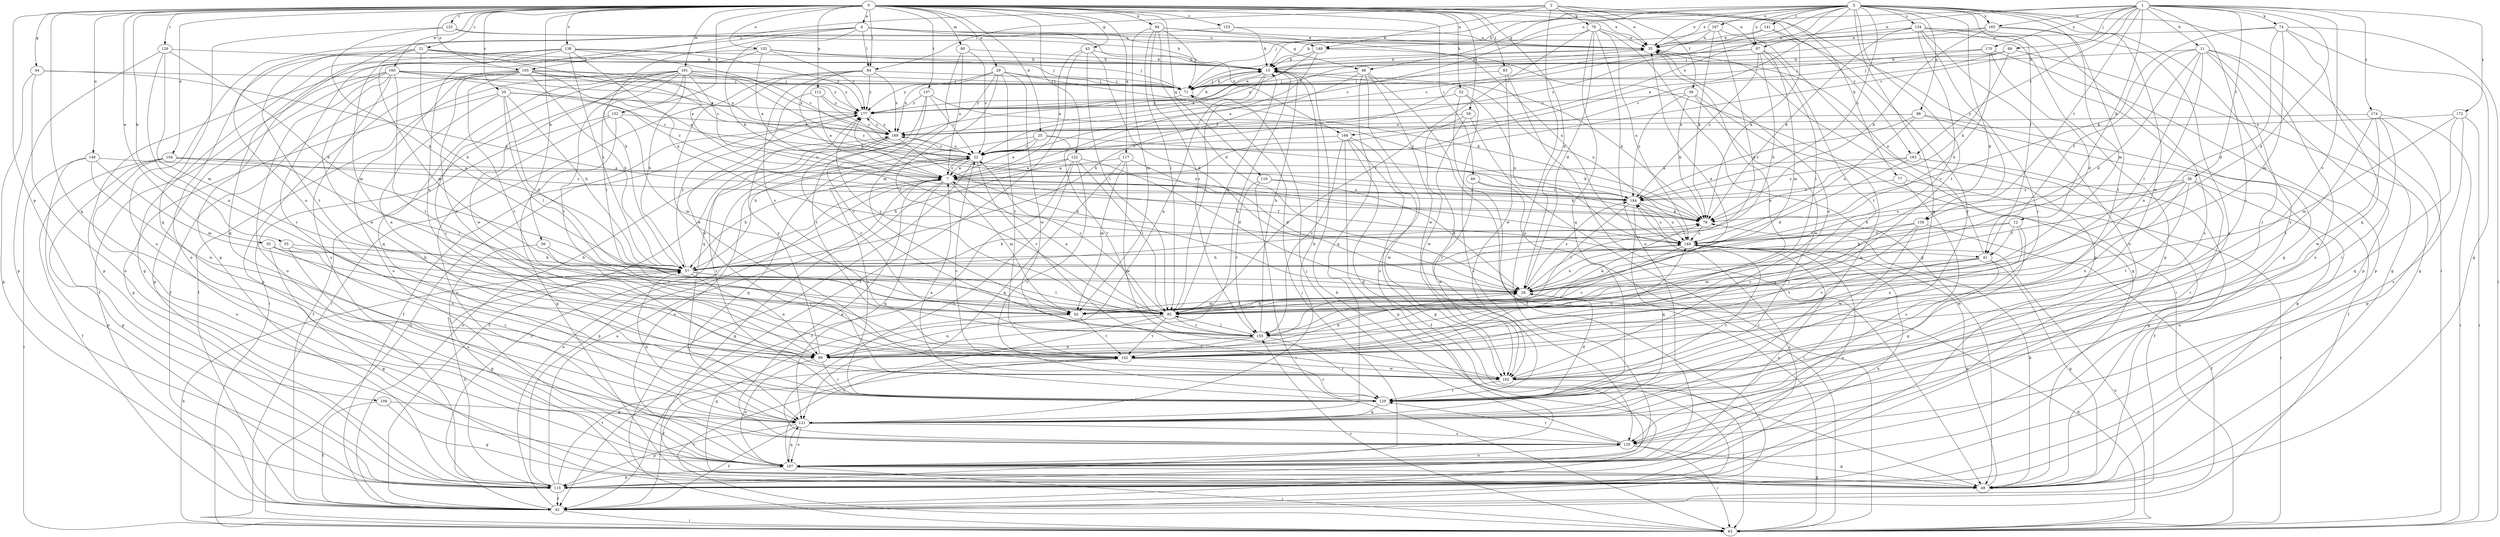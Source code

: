 strict digraph  {
0;
1;
2;
3;
4;
7;
11;
12;
15;
20;
21;
22;
25;
28;
29;
30;
35;
36;
39;
41;
42;
43;
44;
48;
49;
52;
55;
56;
57;
59;
60;
63;
69;
71;
74;
76;
77;
78;
83;
84;
85;
90;
92;
94;
97;
98;
99;
102;
104;
105;
107;
108;
112;
113;
116;
117;
121;
122;
123;
126;
129;
134;
135;
137;
138;
139;
141;
142;
146;
148;
149;
152;
153;
155;
160;
161;
162;
165;
167;
168;
169;
170;
172;
174;
177;
183;
184;
0 -> 4  [label=a];
0 -> 20  [label=c];
0 -> 21  [label=c];
0 -> 25  [label=d];
0 -> 28  [label=d];
0 -> 29  [label=e];
0 -> 30  [label=e];
0 -> 35  [label=e];
0 -> 43  [label=g];
0 -> 44  [label=g];
0 -> 52  [label=h];
0 -> 55  [label=h];
0 -> 56  [label=h];
0 -> 59  [label=i];
0 -> 60  [label=i];
0 -> 83  [label=l];
0 -> 84  [label=l];
0 -> 90  [label=m];
0 -> 94  [label=n];
0 -> 97  [label=n];
0 -> 102  [label=o];
0 -> 104  [label=o];
0 -> 105  [label=o];
0 -> 108  [label=p];
0 -> 112  [label=p];
0 -> 116  [label=q];
0 -> 117  [label=q];
0 -> 121  [label=q];
0 -> 122  [label=r];
0 -> 123  [label=r];
0 -> 126  [label=r];
0 -> 137  [label=t];
0 -> 138  [label=t];
0 -> 146  [label=u];
0 -> 152  [label=v];
0 -> 153  [label=v];
0 -> 160  [label=w];
0 -> 161  [label=w];
0 -> 183  [label=z];
0 -> 139  [label=y];
1 -> 11  [label=b];
1 -> 12  [label=b];
1 -> 22  [label=c];
1 -> 28  [label=d];
1 -> 35  [label=e];
1 -> 36  [label=f];
1 -> 69  [label=j];
1 -> 74  [label=k];
1 -> 97  [label=n];
1 -> 129  [label=r];
1 -> 139  [label=t];
1 -> 155  [label=v];
1 -> 165  [label=x];
1 -> 170  [label=y];
1 -> 172  [label=y];
1 -> 174  [label=y];
1 -> 183  [label=z];
2 -> 35  [label=e];
2 -> 39  [label=f];
2 -> 76  [label=k];
2 -> 77  [label=k];
2 -> 84  [label=l];
2 -> 105  [label=o];
2 -> 107  [label=o];
2 -> 148  [label=u];
3 -> 7  [label=a];
3 -> 15  [label=b];
3 -> 22  [label=c];
3 -> 28  [label=d];
3 -> 35  [label=e];
3 -> 41  [label=f];
3 -> 48  [label=g];
3 -> 63  [label=i];
3 -> 71  [label=j];
3 -> 92  [label=m];
3 -> 97  [label=n];
3 -> 98  [label=n];
3 -> 121  [label=q];
3 -> 134  [label=s];
3 -> 135  [label=s];
3 -> 141  [label=t];
3 -> 142  [label=t];
3 -> 148  [label=u];
3 -> 162  [label=w];
3 -> 165  [label=x];
3 -> 167  [label=x];
3 -> 168  [label=x];
3 -> 184  [label=z];
4 -> 35  [label=e];
4 -> 48  [label=g];
4 -> 57  [label=h];
4 -> 78  [label=k];
4 -> 84  [label=l];
4 -> 99  [label=n];
4 -> 113  [label=p];
4 -> 148  [label=u];
4 -> 168  [label=x];
7 -> 22  [label=c];
7 -> 41  [label=f];
7 -> 49  [label=g];
7 -> 57  [label=h];
7 -> 78  [label=k];
7 -> 92  [label=m];
7 -> 113  [label=p];
7 -> 121  [label=q];
7 -> 184  [label=z];
11 -> 15  [label=b];
11 -> 28  [label=d];
11 -> 41  [label=f];
11 -> 49  [label=g];
11 -> 85  [label=l];
11 -> 99  [label=n];
11 -> 107  [label=o];
11 -> 113  [label=p];
11 -> 129  [label=r];
12 -> 41  [label=f];
12 -> 57  [label=h];
12 -> 99  [label=n];
12 -> 149  [label=u];
12 -> 162  [label=w];
15 -> 71  [label=j];
15 -> 78  [label=k];
15 -> 85  [label=l];
15 -> 99  [label=n];
15 -> 149  [label=u];
15 -> 169  [label=x];
20 -> 22  [label=c];
20 -> 28  [label=d];
20 -> 57  [label=h];
20 -> 85  [label=l];
20 -> 99  [label=n];
20 -> 113  [label=p];
20 -> 177  [label=y];
21 -> 7  [label=a];
21 -> 15  [label=b];
21 -> 57  [label=h];
21 -> 71  [label=j];
21 -> 92  [label=m];
21 -> 99  [label=n];
21 -> 142  [label=t];
22 -> 7  [label=a];
22 -> 63  [label=i];
22 -> 107  [label=o];
22 -> 121  [label=q];
22 -> 155  [label=v];
22 -> 169  [label=x];
25 -> 7  [label=a];
25 -> 22  [label=c];
25 -> 57  [label=h];
25 -> 78  [label=k];
25 -> 155  [label=v];
28 -> 85  [label=l];
28 -> 92  [label=m];
28 -> 149  [label=u];
28 -> 184  [label=z];
29 -> 71  [label=j];
29 -> 78  [label=k];
29 -> 85  [label=l];
29 -> 121  [label=q];
29 -> 142  [label=t];
29 -> 162  [label=w];
29 -> 169  [label=x];
29 -> 177  [label=y];
30 -> 49  [label=g];
30 -> 57  [label=h];
30 -> 85  [label=l];
30 -> 99  [label=n];
35 -> 15  [label=b];
35 -> 49  [label=g];
35 -> 71  [label=j];
36 -> 57  [label=h];
36 -> 99  [label=n];
36 -> 107  [label=o];
36 -> 129  [label=r];
36 -> 142  [label=t];
36 -> 149  [label=u];
36 -> 184  [label=z];
39 -> 78  [label=k];
39 -> 121  [label=q];
39 -> 162  [label=w];
39 -> 177  [label=y];
39 -> 184  [label=z];
41 -> 35  [label=e];
41 -> 49  [label=g];
41 -> 85  [label=l];
41 -> 92  [label=m];
41 -> 121  [label=q];
41 -> 155  [label=v];
42 -> 7  [label=a];
42 -> 15  [label=b];
42 -> 22  [label=c];
42 -> 63  [label=i];
42 -> 169  [label=x];
43 -> 7  [label=a];
43 -> 15  [label=b];
43 -> 28  [label=d];
43 -> 42  [label=f];
43 -> 85  [label=l];
44 -> 71  [label=j];
44 -> 78  [label=k];
44 -> 107  [label=o];
44 -> 113  [label=p];
48 -> 57  [label=h];
48 -> 63  [label=i];
48 -> 71  [label=j];
48 -> 107  [label=o];
48 -> 121  [label=q];
48 -> 162  [label=w];
49 -> 78  [label=k];
49 -> 149  [label=u];
52 -> 42  [label=f];
52 -> 135  [label=s];
52 -> 149  [label=u];
52 -> 177  [label=y];
55 -> 57  [label=h];
55 -> 129  [label=r];
55 -> 135  [label=s];
56 -> 49  [label=g];
56 -> 57  [label=h];
56 -> 142  [label=t];
57 -> 28  [label=d];
57 -> 78  [label=k];
57 -> 85  [label=l];
57 -> 99  [label=n];
57 -> 177  [label=y];
59 -> 63  [label=i];
59 -> 129  [label=r];
59 -> 162  [label=w];
59 -> 169  [label=x];
60 -> 63  [label=i];
60 -> 162  [label=w];
60 -> 184  [label=z];
63 -> 28  [label=d];
63 -> 57  [label=h];
63 -> 142  [label=t];
63 -> 149  [label=u];
63 -> 155  [label=v];
63 -> 177  [label=y];
69 -> 15  [label=b];
69 -> 22  [label=c];
69 -> 49  [label=g];
69 -> 71  [label=j];
69 -> 78  [label=k];
71 -> 15  [label=b];
71 -> 177  [label=y];
74 -> 28  [label=d];
74 -> 35  [label=e];
74 -> 49  [label=g];
74 -> 63  [label=i];
74 -> 78  [label=k];
74 -> 92  [label=m];
74 -> 121  [label=q];
76 -> 22  [label=c];
76 -> 28  [label=d];
76 -> 35  [label=e];
76 -> 49  [label=g];
76 -> 85  [label=l];
76 -> 107  [label=o];
76 -> 121  [label=q];
76 -> 149  [label=u];
77 -> 63  [label=i];
77 -> 135  [label=s];
77 -> 184  [label=z];
78 -> 149  [label=u];
83 -> 49  [label=g];
83 -> 71  [label=j];
83 -> 162  [label=w];
84 -> 63  [label=i];
84 -> 71  [label=j];
84 -> 78  [label=k];
84 -> 155  [label=v];
84 -> 162  [label=w];
84 -> 169  [label=x];
84 -> 177  [label=y];
85 -> 7  [label=a];
85 -> 15  [label=b];
85 -> 22  [label=c];
85 -> 28  [label=d];
85 -> 35  [label=e];
85 -> 78  [label=k];
85 -> 99  [label=n];
85 -> 107  [label=o];
85 -> 142  [label=t];
85 -> 155  [label=v];
85 -> 177  [label=y];
90 -> 7  [label=a];
90 -> 15  [label=b];
90 -> 22  [label=c];
90 -> 92  [label=m];
92 -> 49  [label=g];
92 -> 142  [label=t];
94 -> 28  [label=d];
94 -> 35  [label=e];
94 -> 71  [label=j];
94 -> 85  [label=l];
94 -> 92  [label=m];
94 -> 149  [label=u];
94 -> 155  [label=v];
97 -> 15  [label=b];
97 -> 57  [label=h];
97 -> 85  [label=l];
97 -> 92  [label=m];
97 -> 142  [label=t];
97 -> 177  [label=y];
97 -> 184  [label=z];
98 -> 42  [label=f];
98 -> 49  [label=g];
98 -> 149  [label=u];
98 -> 169  [label=x];
98 -> 184  [label=z];
99 -> 15  [label=b];
99 -> 28  [label=d];
99 -> 35  [label=e];
99 -> 107  [label=o];
99 -> 129  [label=r];
99 -> 177  [label=y];
102 -> 7  [label=a];
102 -> 15  [label=b];
102 -> 71  [label=j];
102 -> 92  [label=m];
102 -> 113  [label=p];
102 -> 177  [label=y];
104 -> 7  [label=a];
104 -> 42  [label=f];
104 -> 85  [label=l];
104 -> 107  [label=o];
104 -> 113  [label=p];
104 -> 184  [label=z];
105 -> 7  [label=a];
105 -> 22  [label=c];
105 -> 42  [label=f];
105 -> 57  [label=h];
105 -> 71  [label=j];
105 -> 99  [label=n];
105 -> 107  [label=o];
105 -> 113  [label=p];
105 -> 142  [label=t];
105 -> 169  [label=x];
107 -> 49  [label=g];
107 -> 63  [label=i];
107 -> 113  [label=p];
107 -> 121  [label=q];
107 -> 149  [label=u];
108 -> 42  [label=f];
108 -> 49  [label=g];
108 -> 121  [label=q];
112 -> 7  [label=a];
112 -> 22  [label=c];
112 -> 162  [label=w];
112 -> 177  [label=y];
113 -> 7  [label=a];
113 -> 42  [label=f];
113 -> 57  [label=h];
113 -> 71  [label=j];
113 -> 142  [label=t];
113 -> 149  [label=u];
113 -> 184  [label=z];
116 -> 28  [label=d];
116 -> 63  [label=i];
116 -> 155  [label=v];
116 -> 184  [label=z];
117 -> 7  [label=a];
117 -> 28  [label=d];
117 -> 92  [label=m];
117 -> 121  [label=q];
117 -> 162  [label=w];
121 -> 15  [label=b];
121 -> 42  [label=f];
121 -> 57  [label=h];
121 -> 107  [label=o];
121 -> 113  [label=p];
121 -> 135  [label=s];
122 -> 7  [label=a];
122 -> 28  [label=d];
122 -> 42  [label=f];
122 -> 57  [label=h];
122 -> 85  [label=l];
122 -> 129  [label=r];
122 -> 135  [label=s];
123 -> 15  [label=b];
123 -> 35  [label=e];
123 -> 57  [label=h];
123 -> 121  [label=q];
126 -> 15  [label=b];
126 -> 57  [label=h];
126 -> 92  [label=m];
126 -> 99  [label=n];
126 -> 113  [label=p];
129 -> 7  [label=a];
129 -> 22  [label=c];
129 -> 28  [label=d];
129 -> 121  [label=q];
134 -> 22  [label=c];
134 -> 35  [label=e];
134 -> 49  [label=g];
134 -> 78  [label=k];
134 -> 107  [label=o];
134 -> 113  [label=p];
134 -> 129  [label=r];
134 -> 135  [label=s];
134 -> 155  [label=v];
135 -> 7  [label=a];
135 -> 49  [label=g];
135 -> 63  [label=i];
135 -> 71  [label=j];
135 -> 107  [label=o];
135 -> 129  [label=r];
137 -> 22  [label=c];
137 -> 142  [label=t];
137 -> 155  [label=v];
137 -> 177  [label=y];
137 -> 184  [label=z];
138 -> 15  [label=b];
138 -> 22  [label=c];
138 -> 49  [label=g];
138 -> 57  [label=h];
138 -> 107  [label=o];
138 -> 121  [label=q];
138 -> 129  [label=r];
138 -> 149  [label=u];
138 -> 177  [label=y];
139 -> 42  [label=f];
139 -> 142  [label=t];
139 -> 149  [label=u];
139 -> 155  [label=v];
139 -> 162  [label=w];
141 -> 22  [label=c];
141 -> 35  [label=e];
141 -> 78  [label=k];
141 -> 129  [label=r];
142 -> 42  [label=f];
142 -> 129  [label=r];
142 -> 149  [label=u];
142 -> 162  [label=w];
146 -> 7  [label=a];
146 -> 63  [label=i];
146 -> 92  [label=m];
146 -> 99  [label=n];
146 -> 113  [label=p];
148 -> 7  [label=a];
148 -> 15  [label=b];
148 -> 63  [label=i];
148 -> 169  [label=x];
149 -> 57  [label=h];
149 -> 107  [label=o];
149 -> 129  [label=r];
149 -> 155  [label=v];
149 -> 177  [label=y];
149 -> 184  [label=z];
152 -> 42  [label=f];
152 -> 49  [label=g];
152 -> 92  [label=m];
152 -> 107  [label=o];
152 -> 169  [label=x];
153 -> 15  [label=b];
153 -> 35  [label=e];
153 -> 107  [label=o];
155 -> 15  [label=b];
155 -> 85  [label=l];
155 -> 99  [label=n];
155 -> 129  [label=r];
155 -> 142  [label=t];
160 -> 42  [label=f];
160 -> 71  [label=j];
160 -> 107  [label=o];
160 -> 113  [label=p];
160 -> 135  [label=s];
160 -> 142  [label=t];
160 -> 162  [label=w];
160 -> 169  [label=x];
160 -> 177  [label=y];
160 -> 184  [label=z];
161 -> 42  [label=f];
161 -> 57  [label=h];
161 -> 63  [label=i];
161 -> 71  [label=j];
161 -> 85  [label=l];
161 -> 121  [label=q];
161 -> 129  [label=r];
161 -> 142  [label=t];
161 -> 149  [label=u];
161 -> 162  [label=w];
161 -> 169  [label=x];
161 -> 177  [label=y];
161 -> 184  [label=z];
162 -> 22  [label=c];
162 -> 35  [label=e];
162 -> 63  [label=i];
162 -> 129  [label=r];
165 -> 35  [label=e];
165 -> 71  [label=j];
165 -> 78  [label=k];
165 -> 135  [label=s];
165 -> 142  [label=t];
167 -> 15  [label=b];
167 -> 28  [label=d];
167 -> 35  [label=e];
167 -> 78  [label=k];
167 -> 113  [label=p];
168 -> 22  [label=c];
168 -> 42  [label=f];
168 -> 49  [label=g];
168 -> 113  [label=p];
168 -> 155  [label=v];
168 -> 162  [label=w];
169 -> 22  [label=c];
169 -> 28  [label=d];
169 -> 42  [label=f];
169 -> 129  [label=r];
169 -> 155  [label=v];
169 -> 177  [label=y];
170 -> 15  [label=b];
170 -> 28  [label=d];
170 -> 57  [label=h];
170 -> 71  [label=j];
170 -> 113  [label=p];
172 -> 63  [label=i];
172 -> 92  [label=m];
172 -> 121  [label=q];
172 -> 135  [label=s];
172 -> 169  [label=x];
174 -> 63  [label=i];
174 -> 113  [label=p];
174 -> 129  [label=r];
174 -> 142  [label=t];
174 -> 162  [label=w];
174 -> 169  [label=x];
177 -> 15  [label=b];
177 -> 35  [label=e];
177 -> 42  [label=f];
177 -> 169  [label=x];
183 -> 7  [label=a];
183 -> 28  [label=d];
183 -> 42  [label=f];
183 -> 49  [label=g];
183 -> 184  [label=z];
184 -> 78  [label=k];
184 -> 85  [label=l];
184 -> 121  [label=q];
184 -> 149  [label=u];
}
